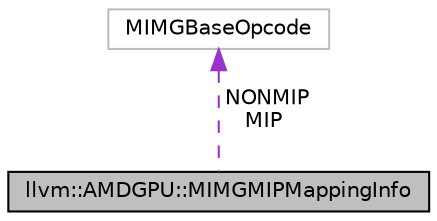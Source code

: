 digraph "llvm::AMDGPU::MIMGMIPMappingInfo"
{
 // LATEX_PDF_SIZE
  bgcolor="transparent";
  edge [fontname="Helvetica",fontsize="10",labelfontname="Helvetica",labelfontsize="10"];
  node [fontname="Helvetica",fontsize="10",shape=record];
  Node1 [label="llvm::AMDGPU::MIMGMIPMappingInfo",height=0.2,width=0.4,color="black", fillcolor="grey75", style="filled", fontcolor="black",tooltip=" "];
  Node2 -> Node1 [dir="back",color="darkorchid3",fontsize="10",style="dashed",label=" NONMIP\nMIP" ,fontname="Helvetica"];
  Node2 [label="MIMGBaseOpcode",height=0.2,width=0.4,color="grey75",tooltip=" "];
}
